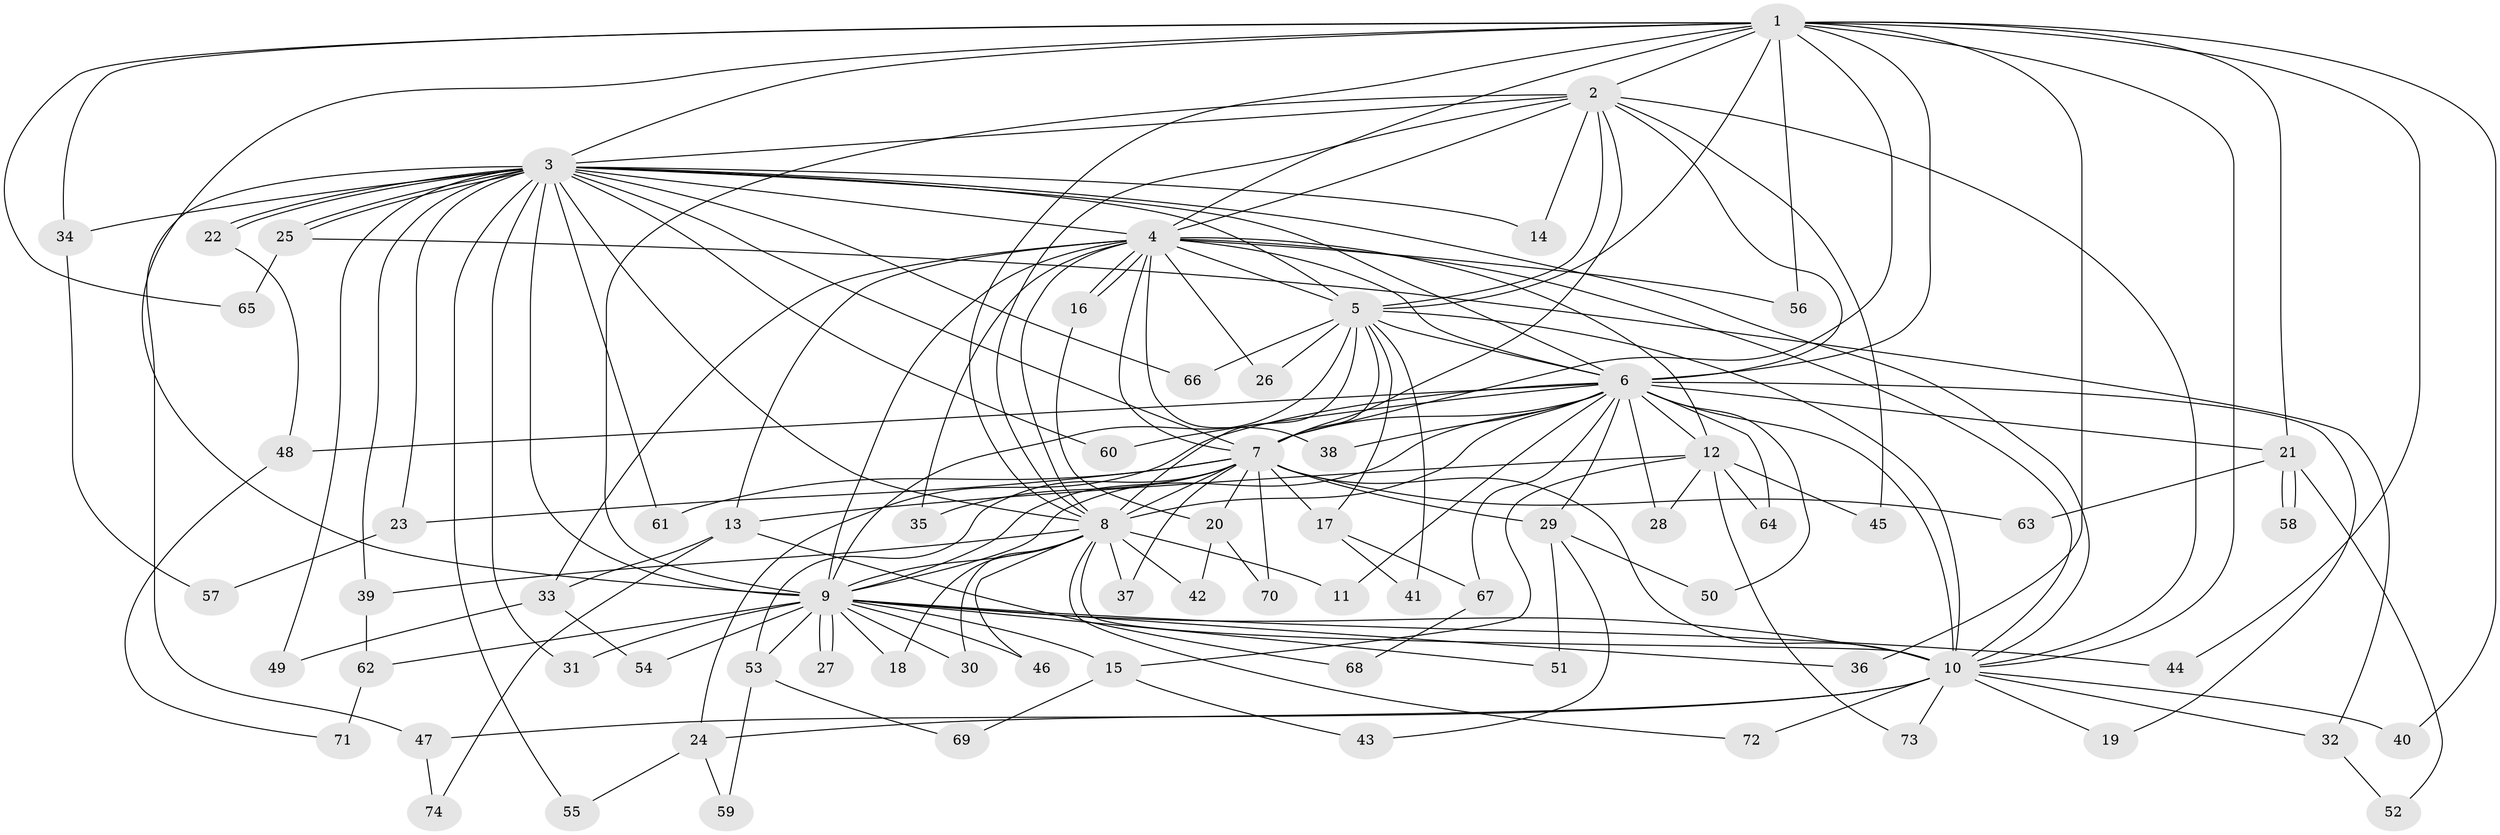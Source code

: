 // coarse degree distribution, {14: 0.0196078431372549, 10: 0.0392156862745098, 23: 0.0196078431372549, 19: 0.0196078431372549, 16: 0.0392156862745098, 18: 0.0196078431372549, 15: 0.0196078431372549, 2: 0.45098039215686275, 7: 0.0196078431372549, 4: 0.09803921568627451, 3: 0.19607843137254902, 6: 0.0196078431372549, 5: 0.0196078431372549, 1: 0.0196078431372549}
// Generated by graph-tools (version 1.1) at 2025/17/03/04/25 18:17:35]
// undirected, 74 vertices, 173 edges
graph export_dot {
graph [start="1"]
  node [color=gray90,style=filled];
  1;
  2;
  3;
  4;
  5;
  6;
  7;
  8;
  9;
  10;
  11;
  12;
  13;
  14;
  15;
  16;
  17;
  18;
  19;
  20;
  21;
  22;
  23;
  24;
  25;
  26;
  27;
  28;
  29;
  30;
  31;
  32;
  33;
  34;
  35;
  36;
  37;
  38;
  39;
  40;
  41;
  42;
  43;
  44;
  45;
  46;
  47;
  48;
  49;
  50;
  51;
  52;
  53;
  54;
  55;
  56;
  57;
  58;
  59;
  60;
  61;
  62;
  63;
  64;
  65;
  66;
  67;
  68;
  69;
  70;
  71;
  72;
  73;
  74;
  1 -- 2;
  1 -- 3;
  1 -- 4;
  1 -- 5;
  1 -- 6;
  1 -- 7;
  1 -- 8;
  1 -- 9;
  1 -- 10;
  1 -- 21;
  1 -- 34;
  1 -- 36;
  1 -- 40;
  1 -- 44;
  1 -- 56;
  1 -- 65;
  2 -- 3;
  2 -- 4;
  2 -- 5;
  2 -- 6;
  2 -- 7;
  2 -- 8;
  2 -- 9;
  2 -- 10;
  2 -- 14;
  2 -- 45;
  3 -- 4;
  3 -- 5;
  3 -- 6;
  3 -- 7;
  3 -- 8;
  3 -- 9;
  3 -- 10;
  3 -- 14;
  3 -- 22;
  3 -- 22;
  3 -- 23;
  3 -- 25;
  3 -- 25;
  3 -- 31;
  3 -- 34;
  3 -- 39;
  3 -- 47;
  3 -- 49;
  3 -- 55;
  3 -- 60;
  3 -- 61;
  3 -- 66;
  4 -- 5;
  4 -- 6;
  4 -- 7;
  4 -- 8;
  4 -- 9;
  4 -- 10;
  4 -- 12;
  4 -- 13;
  4 -- 16;
  4 -- 16;
  4 -- 26;
  4 -- 33;
  4 -- 35;
  4 -- 38;
  4 -- 56;
  5 -- 6;
  5 -- 7;
  5 -- 8;
  5 -- 9;
  5 -- 10;
  5 -- 17;
  5 -- 26;
  5 -- 41;
  5 -- 66;
  6 -- 7;
  6 -- 8;
  6 -- 9;
  6 -- 10;
  6 -- 11;
  6 -- 12;
  6 -- 19;
  6 -- 21;
  6 -- 24;
  6 -- 28;
  6 -- 29;
  6 -- 38;
  6 -- 48;
  6 -- 50;
  6 -- 60;
  6 -- 64;
  6 -- 67;
  7 -- 8;
  7 -- 9;
  7 -- 10;
  7 -- 17;
  7 -- 20;
  7 -- 23;
  7 -- 29;
  7 -- 35;
  7 -- 37;
  7 -- 53;
  7 -- 61;
  7 -- 63;
  7 -- 70;
  8 -- 9;
  8 -- 10;
  8 -- 11;
  8 -- 18;
  8 -- 30;
  8 -- 37;
  8 -- 39;
  8 -- 42;
  8 -- 46;
  8 -- 72;
  9 -- 10;
  9 -- 15;
  9 -- 18;
  9 -- 27;
  9 -- 27;
  9 -- 30;
  9 -- 31;
  9 -- 36;
  9 -- 44;
  9 -- 46;
  9 -- 51;
  9 -- 53;
  9 -- 54;
  9 -- 62;
  10 -- 19;
  10 -- 24;
  10 -- 32;
  10 -- 40;
  10 -- 47;
  10 -- 72;
  10 -- 73;
  12 -- 13;
  12 -- 15;
  12 -- 28;
  12 -- 45;
  12 -- 64;
  12 -- 73;
  13 -- 33;
  13 -- 68;
  13 -- 74;
  15 -- 43;
  15 -- 69;
  16 -- 20;
  17 -- 41;
  17 -- 67;
  20 -- 42;
  20 -- 70;
  21 -- 52;
  21 -- 58;
  21 -- 58;
  21 -- 63;
  22 -- 48;
  23 -- 57;
  24 -- 55;
  24 -- 59;
  25 -- 32;
  25 -- 65;
  29 -- 43;
  29 -- 50;
  29 -- 51;
  32 -- 52;
  33 -- 49;
  33 -- 54;
  34 -- 57;
  39 -- 62;
  47 -- 74;
  48 -- 71;
  53 -- 59;
  53 -- 69;
  62 -- 71;
  67 -- 68;
}
